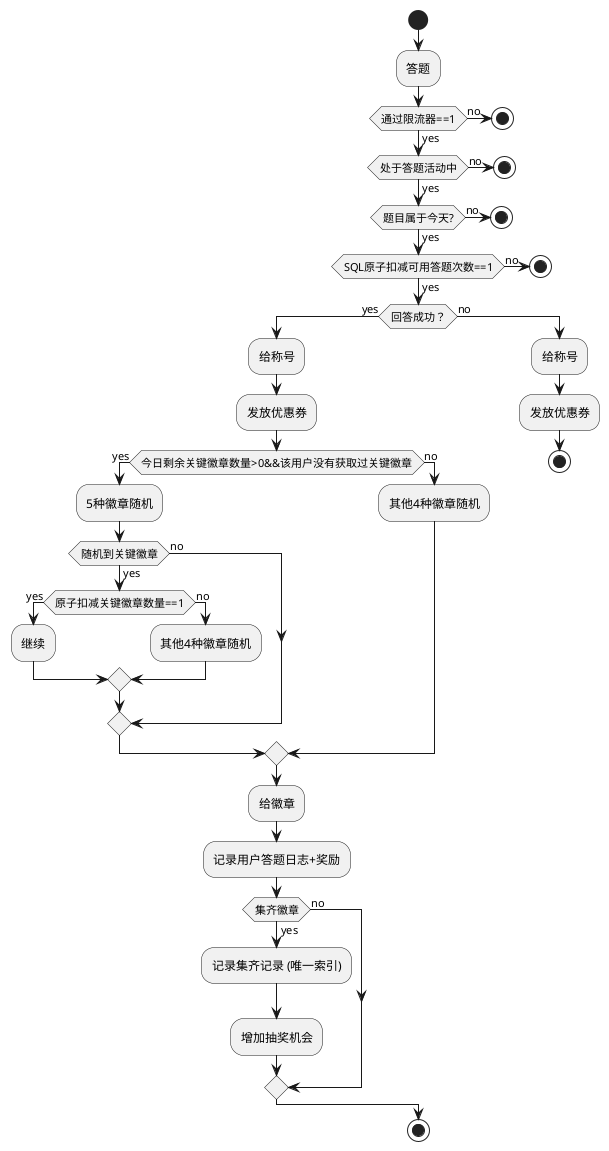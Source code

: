 @startuml
'https://plantuml.com/activity-diagram-beta

start
:答题;
if(通过限流器==1) then(yes)
    if(处于答题活动中) then(yes)
           if (题目属于今天?) then (yes)
               if(SQL原子扣减可用答题次数==1) then(yes)
                     if(回答成功？) then(yes)
                           :给称号;
                           :发放优惠券;
                           if(今日剩余关键徽章数量>0&&该用户没有获取过关键徽章) then(yes)
                                :5种徽章随机;
                                if(随机到关键徽章) then(yes)
                                    if(原子扣减关键徽章数量==1) then(yes)
                                        :继续;
                                    else (no)
                                       :其他4种徽章随机;
                                    endif
                                else (no)

                                endif
                           else (no)
                                :其他4种徽章随机;
                           endif
                           :给徽章;
                           :记录用户答题日志+奖励;
                           if(集齐徽章) then(yes)
                                :记录集齐记录 (唯一索引);
                                :增加抽奖机会;
                           else (no)
                           endif

                    else (no)
                       :给称号;
                       :发放优惠券;
                      stop
                    endif
               else (no)
                 stop
               endif
            else (no)
             stop
            endif
    else (no)
        stop
    endif

else (no)
    stop
endif



stop
@enduml
if(SQL原子扣减可用答题次数==1) then(yes)

else (no)
    stop
endif